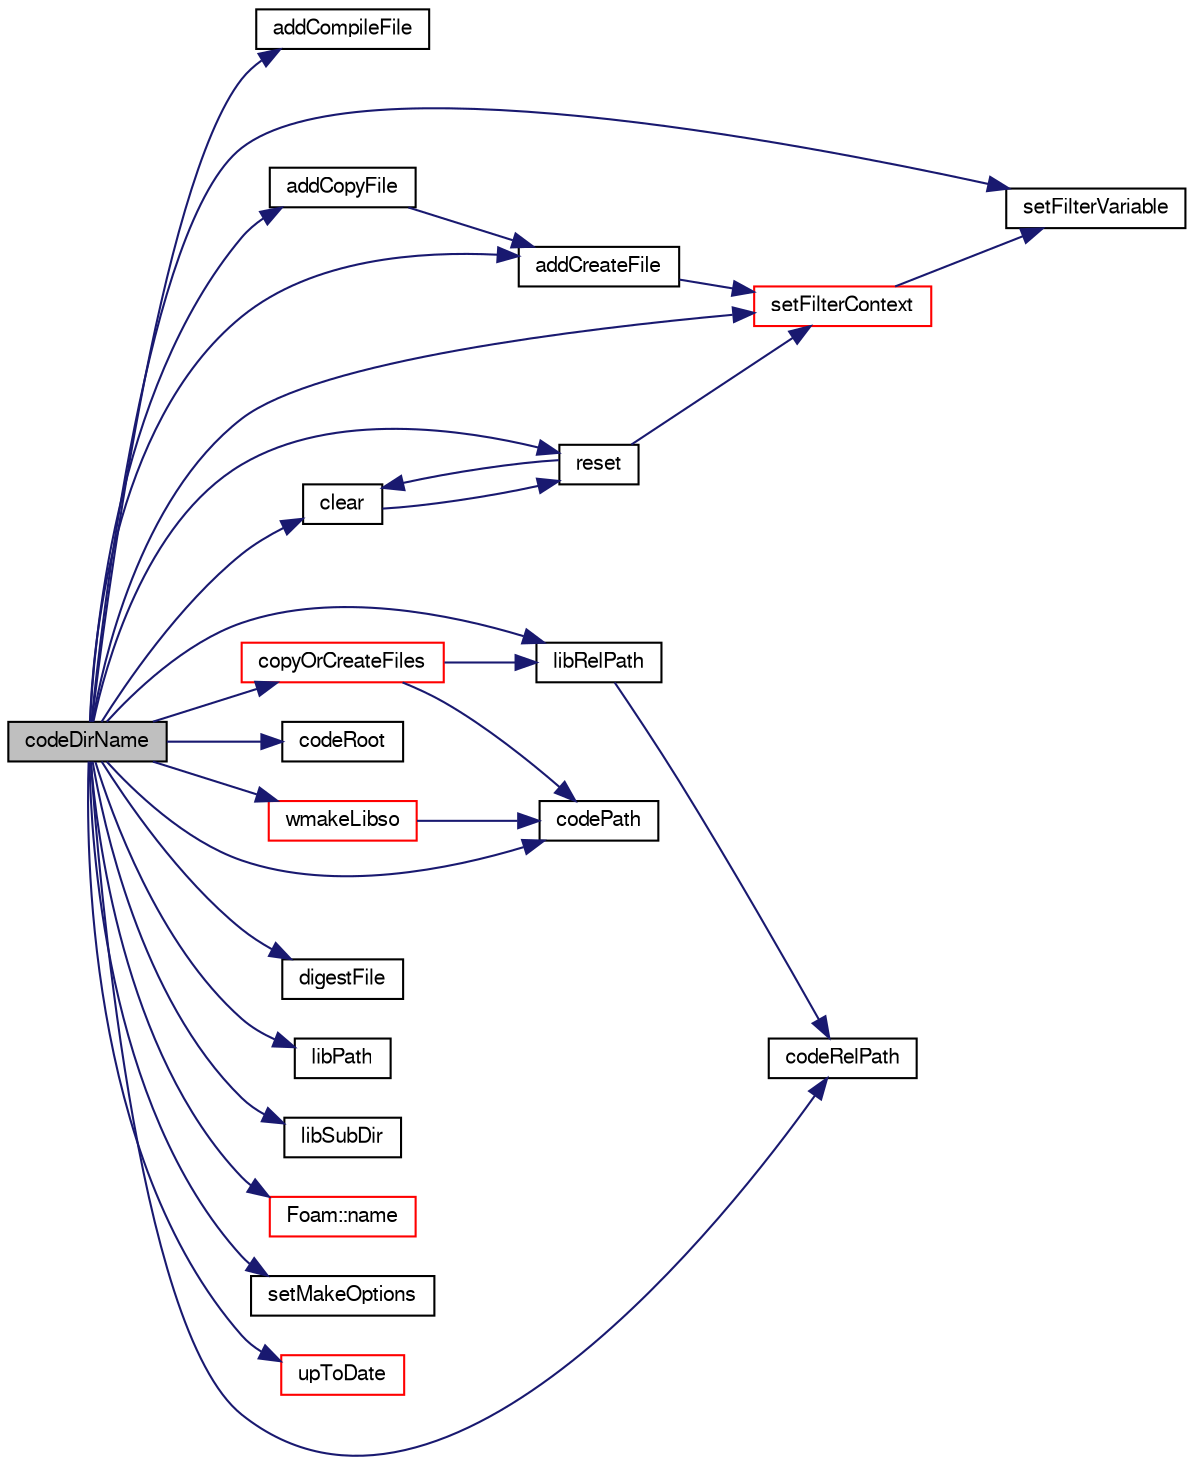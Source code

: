 digraph "codeDirName"
{
  bgcolor="transparent";
  edge [fontname="FreeSans",fontsize="10",labelfontname="FreeSans",labelfontsize="10"];
  node [fontname="FreeSans",fontsize="10",shape=record];
  rankdir="LR";
  Node562 [label="codeDirName",height=0.2,width=0.4,color="black", fillcolor="grey75", style="filled", fontcolor="black"];
  Node562 -> Node563 [color="midnightblue",fontsize="10",style="solid",fontname="FreeSans"];
  Node563 [label="addCompileFile",height=0.2,width=0.4,color="black",URL="$a26070.html#ab932e125a2e17fa04beab188c1781840",tooltip="Add a file template name, which will be found and filtered. "];
  Node562 -> Node564 [color="midnightblue",fontsize="10",style="solid",fontname="FreeSans"];
  Node564 [label="addCopyFile",height=0.2,width=0.4,color="black",URL="$a26070.html#a3e6d06804baa008db6c1acb729a67335",tooltip="Add a file template name, which will be found and filtered. "];
  Node564 -> Node565 [color="midnightblue",fontsize="10",style="solid",fontname="FreeSans"];
  Node565 [label="addCreateFile",height=0.2,width=0.4,color="black",URL="$a26070.html#a6d270b8740a9f41b1b6dfb91cdc6c4bd",tooltip="Add a file to create with its contents. Will not be filtered. "];
  Node565 -> Node566 [color="midnightblue",fontsize="10",style="solid",fontname="FreeSans"];
  Node566 [label="setFilterContext",height=0.2,width=0.4,color="red",URL="$a26070.html#a9fb6decafaa7baafa002326b82315d7c",tooltip="Define filter variables for code, codeInclude, SHA1sum. "];
  Node566 -> Node576 [color="midnightblue",fontsize="10",style="solid",fontname="FreeSans"];
  Node576 [label="setFilterVariable",height=0.2,width=0.4,color="black",URL="$a26070.html#a80f44414f16a1884b0be910ab4b85e1c",tooltip="Define a filter variable. "];
  Node562 -> Node565 [color="midnightblue",fontsize="10",style="solid",fontname="FreeSans"];
  Node562 -> Node577 [color="midnightblue",fontsize="10",style="solid",fontname="FreeSans"];
  Node577 [label="clear",height=0.2,width=0.4,color="black",URL="$a26070.html#ac8bb3912a3ce86b15842e79d0b421204",tooltip="Clear files and variables. "];
  Node577 -> Node578 [color="midnightblue",fontsize="10",style="solid",fontname="FreeSans"];
  Node578 [label="reset",height=0.2,width=0.4,color="black",URL="$a26070.html#a5fe40a6007c13edae2b46c47d7a0c3c7",tooltip="Clear files and reset variables to specified context. "];
  Node578 -> Node577 [color="midnightblue",fontsize="10",style="solid",fontname="FreeSans"];
  Node578 -> Node566 [color="midnightblue",fontsize="10",style="solid",fontname="FreeSans"];
  Node562 -> Node579 [color="midnightblue",fontsize="10",style="solid",fontname="FreeSans"];
  Node579 [label="codePath",height=0.2,width=0.4,color="black",URL="$a26070.html#a246e9a4efc46c8100706f723dc815f89",tooltip="Path for specified code name. "];
  Node562 -> Node580 [color="midnightblue",fontsize="10",style="solid",fontname="FreeSans"];
  Node580 [label="codeRelPath",height=0.2,width=0.4,color="black",URL="$a26070.html#ab6e9b46ea16df1cdf112d9d44a87353d",tooltip="Path for specified code name relative to $FOAM_CASE. "];
  Node562 -> Node581 [color="midnightblue",fontsize="10",style="solid",fontname="FreeSans"];
  Node581 [label="codeRoot",height=0.2,width=0.4,color="black",URL="$a26070.html#a5313e3fc5d0a7399db1aeeb97ad5d9a8",tooltip="Root for dynamic code compilation. "];
  Node562 -> Node582 [color="midnightblue",fontsize="10",style="solid",fontname="FreeSans"];
  Node582 [label="copyOrCreateFiles",height=0.2,width=0.4,color="red",URL="$a26070.html#a249bc10e4d99e27de0ee2960ef67516f",tooltip="Copy/create files prior to compilation. "];
  Node582 -> Node583 [color="midnightblue",fontsize="10",style="solid",fontname="FreeSans"];
  Node583 [label="libRelPath",height=0.2,width=0.4,color="black",URL="$a26070.html#a6bbcd3039d7a02c8e8d300d884a69774",tooltip="Library path for specified code name relative to $FOAM_CASE. "];
  Node583 -> Node580 [color="midnightblue",fontsize="10",style="solid",fontname="FreeSans"];
  Node582 -> Node579 [color="midnightblue",fontsize="10",style="solid",fontname="FreeSans"];
  Node562 -> Node669 [color="midnightblue",fontsize="10",style="solid",fontname="FreeSans"];
  Node669 [label="digestFile",height=0.2,width=0.4,color="black",URL="$a26070.html#ab36c057c7371b515dfd1fce0488581ca",tooltip="Path for SHA1Digest. "];
  Node562 -> Node674 [color="midnightblue",fontsize="10",style="solid",fontname="FreeSans"];
  Node674 [label="libPath",height=0.2,width=0.4,color="black",URL="$a26070.html#a3ab3ca6fe3552c3cd30b8650a94cd1e9",tooltip="Library path for specified code name. "];
  Node562 -> Node583 [color="midnightblue",fontsize="10",style="solid",fontname="FreeSans"];
  Node562 -> Node675 [color="midnightblue",fontsize="10",style="solid",fontname="FreeSans"];
  Node675 [label="libSubDir",height=0.2,width=0.4,color="black",URL="$a26070.html#a5773353164a05315e0f711909487cf87",tooltip="Subdirectory name for loading libraries. "];
  Node562 -> Node572 [color="midnightblue",fontsize="10",style="solid",fontname="FreeSans"];
  Node572 [label="Foam::name",height=0.2,width=0.4,color="red",URL="$a21124.html#adcb0df2bd4953cb6bb390272d8263c3a",tooltip="Return a string representation of a complex. "];
  Node562 -> Node578 [color="midnightblue",fontsize="10",style="solid",fontname="FreeSans"];
  Node562 -> Node566 [color="midnightblue",fontsize="10",style="solid",fontname="FreeSans"];
  Node562 -> Node576 [color="midnightblue",fontsize="10",style="solid",fontname="FreeSans"];
  Node562 -> Node676 [color="midnightblue",fontsize="10",style="solid",fontname="FreeSans"];
  Node676 [label="setMakeOptions",height=0.2,width=0.4,color="black",URL="$a26070.html#af9654a82113736449bf71b216516e550",tooltip="Define contents for Make/options. "];
  Node562 -> Node677 [color="midnightblue",fontsize="10",style="solid",fontname="FreeSans"];
  Node677 [label="upToDate",height=0.2,width=0.4,color="red",URL="$a26070.html#acb35c8bf20f8ec6dbc85829d061c995d",tooltip="Verify if the copied code is up-to-date, based on Make/SHA1Digest. "];
  Node562 -> Node678 [color="midnightblue",fontsize="10",style="solid",fontname="FreeSans"];
  Node678 [label="wmakeLibso",height=0.2,width=0.4,color="red",URL="$a26070.html#af6406c87c53a64ac2e1427ad7e09e2aa",tooltip="Compile a libso. "];
  Node678 -> Node579 [color="midnightblue",fontsize="10",style="solid",fontname="FreeSans"];
}
